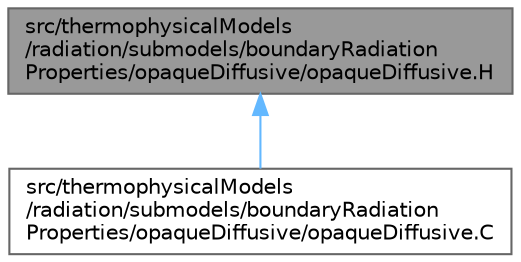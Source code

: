 digraph "src/thermophysicalModels/radiation/submodels/boundaryRadiationProperties/opaqueDiffusive/opaqueDiffusive.H"
{
 // LATEX_PDF_SIZE
  bgcolor="transparent";
  edge [fontname=Helvetica,fontsize=10,labelfontname=Helvetica,labelfontsize=10];
  node [fontname=Helvetica,fontsize=10,shape=box,height=0.2,width=0.4];
  Node1 [id="Node000001",label="src/thermophysicalModels\l/radiation/submodels/boundaryRadiation\lProperties/opaqueDiffusive/opaqueDiffusive.H",height=0.2,width=0.4,color="gray40", fillcolor="grey60", style="filled", fontcolor="black",tooltip=" "];
  Node1 -> Node2 [id="edge1_Node000001_Node000002",dir="back",color="steelblue1",style="solid",tooltip=" "];
  Node2 [id="Node000002",label="src/thermophysicalModels\l/radiation/submodels/boundaryRadiation\lProperties/opaqueDiffusive/opaqueDiffusive.C",height=0.2,width=0.4,color="grey40", fillcolor="white", style="filled",URL="$opaqueDiffusive_8C.html",tooltip=" "];
}
